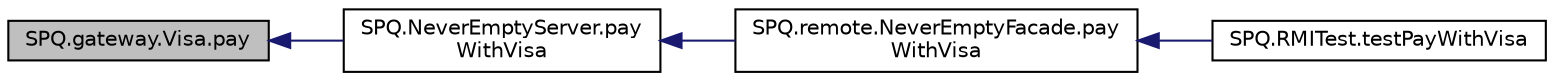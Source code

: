 digraph "SPQ.gateway.Visa.pay"
{
  edge [fontname="Helvetica",fontsize="10",labelfontname="Helvetica",labelfontsize="10"];
  node [fontname="Helvetica",fontsize="10",shape=record];
  rankdir="LR";
  Node3 [label="SPQ.gateway.Visa.pay",height=0.2,width=0.4,color="black", fillcolor="grey75", style="filled", fontcolor="black"];
  Node3 -> Node4 [dir="back",color="midnightblue",fontsize="10",style="solid",fontname="Helvetica"];
  Node4 [label="SPQ.NeverEmptyServer.pay\lWithVisa",height=0.2,width=0.4,color="black", fillcolor="white", style="filled",URL="$class_s_p_q_1_1_never_empty_server.html#a455fa773e66917007842f9a92243ffa8"];
  Node4 -> Node5 [dir="back",color="midnightblue",fontsize="10",style="solid",fontname="Helvetica"];
  Node5 [label="SPQ.remote.NeverEmptyFacade.pay\lWithVisa",height=0.2,width=0.4,color="black", fillcolor="white", style="filled",URL="$class_s_p_q_1_1remote_1_1_never_empty_facade.html#a0ff9201cf33cb76c43dd85c892af93ba"];
  Node5 -> Node6 [dir="back",color="midnightblue",fontsize="10",style="solid",fontname="Helvetica"];
  Node6 [label="SPQ.RMITest.testPayWithVisa",height=0.2,width=0.4,color="black", fillcolor="white", style="filled",URL="$class_s_p_q_1_1_r_m_i_test.html#afc93d812f0763a7bd63583e6a573f024"];
}
